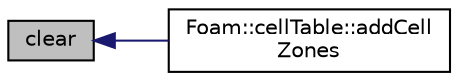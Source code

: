 digraph "clear"
{
  bgcolor="transparent";
  edge [fontname="Helvetica",fontsize="10",labelfontname="Helvetica",labelfontsize="10"];
  node [fontname="Helvetica",fontsize="10",shape=record];
  rankdir="LR";
  Node1 [label="clear",height=0.2,width=0.4,color="black", fillcolor="grey75", style="filled", fontcolor="black"];
  Node1 -> Node2 [dir="back",color="midnightblue",fontsize="10",style="solid",fontname="Helvetica"];
  Node2 [label="Foam::cellTable::addCell\lZones",height=0.2,width=0.4,color="black",URL="$a00239.html#a3e09b5787b5e4efb26cd459e05e4dafd",tooltip="Classify tableIds into cellZones according to the cellTable. "];
}
